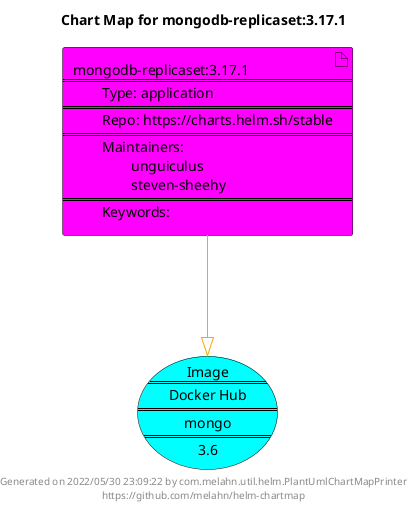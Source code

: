 @startuml
skinparam linetype ortho
skinparam backgroundColor white
skinparam usecaseBorderColor black
skinparam usecaseArrowColor LightSlateGray
skinparam artifactBorderColor black
skinparam artifactArrowColor LightSlateGray

title Chart Map for mongodb-replicaset:3.17.1

'There is one referenced Helm Chart
artifact "mongodb-replicaset:3.17.1\n====\n\tType: application\n====\n\tRepo: https://charts.helm.sh/stable\n====\n\tMaintainers: \n\t\tunguiculus\n\t\tsteven-sheehy\n====\n\tKeywords: " as mongodb_replicaset_3_17_1 #Fuchsia

'There is one referenced Docker Image
usecase "Image\n====\nDocker Hub\n====\nmongo\n====\n3.6" as mongo_3_6 #Aqua

'Chart Dependencies
mongodb_replicaset_3_17_1--[#orange]-|>mongo_3_6

center footer Generated on 2022/05/30 23:09:22 by com.melahn.util.helm.PlantUmlChartMapPrinter\nhttps://github.com/melahn/helm-chartmap
@enduml
